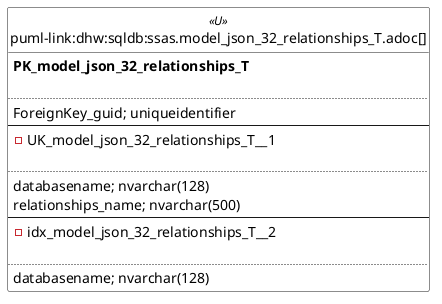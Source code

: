@startuml
left to right direction
'top to bottom direction
hide circle
'avoide "." issues:
set namespaceSeparator none


skinparam class {
  BackgroundColor White
  BackgroundColor<<FN>> Yellow
  BackgroundColor<<FS>> Yellow
  BackgroundColor<<FT>> LightGray
  BackgroundColor<<IF>> Yellow
  BackgroundColor<<IS>> Yellow
  BackgroundColor<<P>> Aqua
  BackgroundColor<<PC>> Aqua
  BackgroundColor<<SN>> Yellow
  BackgroundColor<<SO>> SlateBlue
  BackgroundColor<<TF>> LightGray
  BackgroundColor<<TR>> Tomato
  BackgroundColor<<U>> White
  BackgroundColor<<V>> WhiteSmoke
  BackgroundColor<<X>> Aqua
  BackgroundColor<<external>> AliceBlue
}


entity "puml-link:dhw:sqldb:ssas.model_json_32_relationships_T.adoc[]" as ssas.model_json_32_relationships_T << U >> {
**PK_model_json_32_relationships_T**

..
ForeignKey_guid; uniqueidentifier
--
- UK_model_json_32_relationships_T__1

..
databasename; nvarchar(128)
relationships_name; nvarchar(500)
--
- idx_model_json_32_relationships_T__2

..
databasename; nvarchar(128)
}


@enduml

